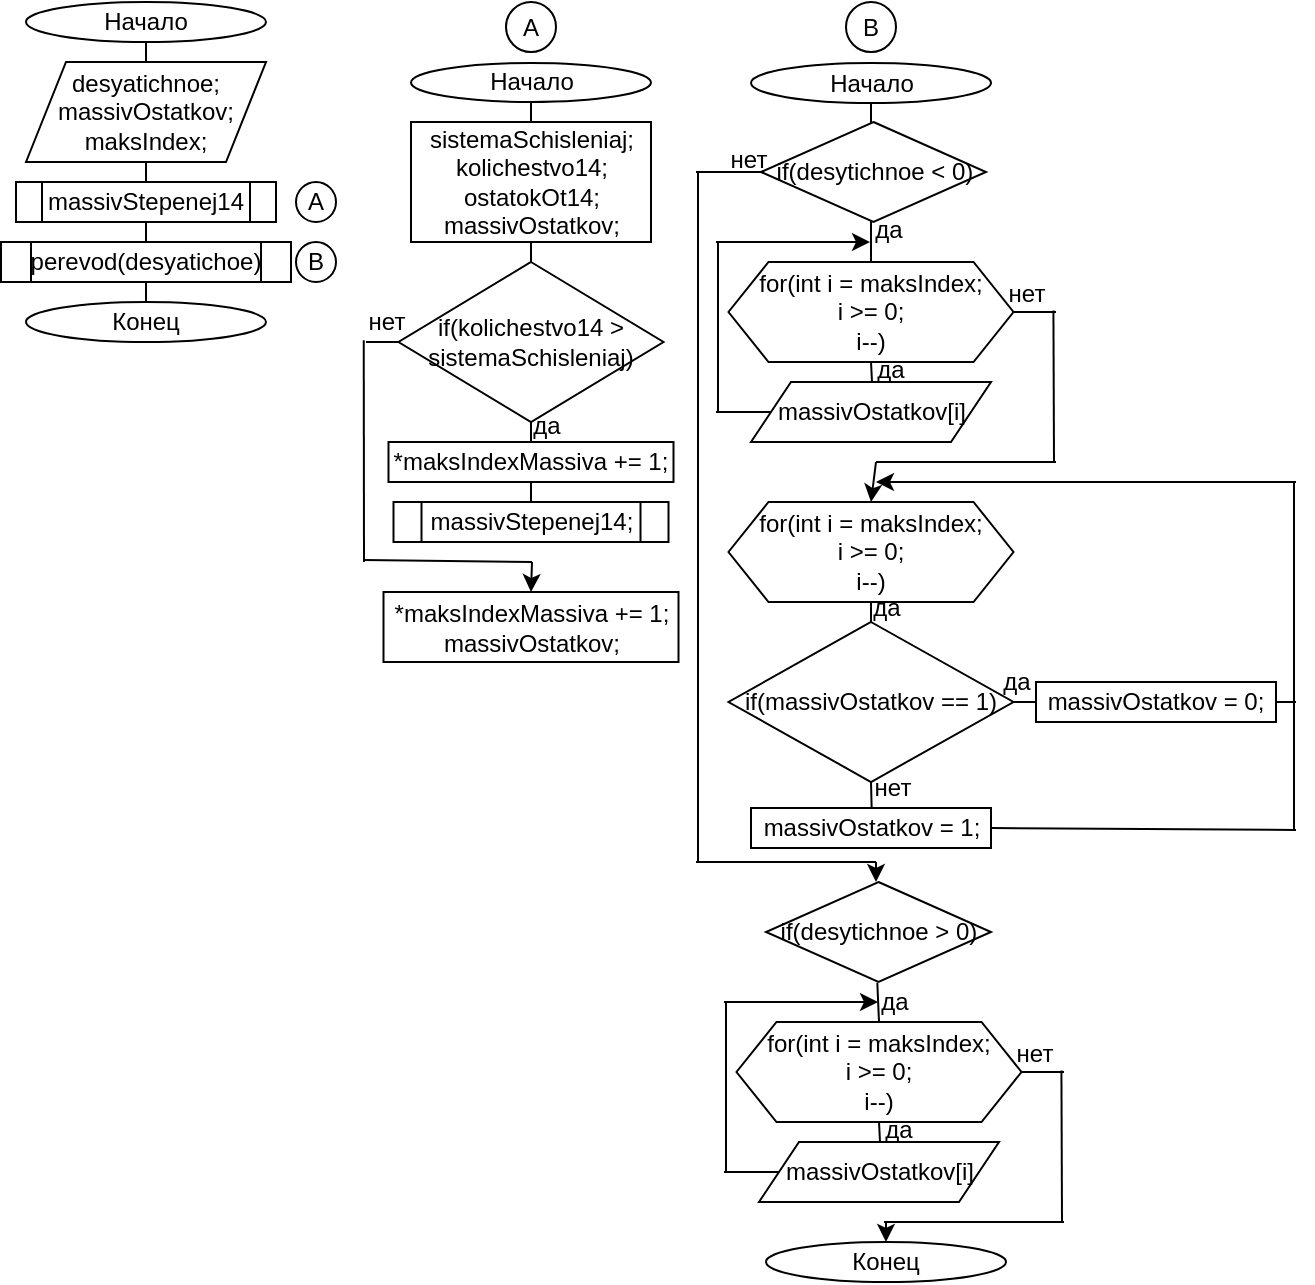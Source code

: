 <mxfile version="13.6.2" type="device"><diagram id="afgtZUwImi_y-dXwXebZ" name="Page-1"><mxGraphModel dx="1764" dy="1196" grid="1" gridSize="10" guides="1" tooltips="1" connect="1" arrows="1" fold="1" page="1" pageScale="1" pageWidth="850" pageHeight="1100" math="0" shadow="0"><root><mxCell id="0"/><mxCell id="1" parent="0"/><mxCell id="FhnUUn3YxC6OKS-sm7Uv-2" value="Начало" style="ellipse;whiteSpace=wrap;html=1;" vertex="1" parent="1"><mxGeometry x="-835" y="10" width="120" height="20" as="geometry"/></mxCell><mxCell id="FhnUUn3YxC6OKS-sm7Uv-3" value="desyatichnoe;&lt;br&gt;massivOstatkov;&lt;br&gt;maksIndex;" style="shape=parallelogram;perimeter=parallelogramPerimeter;whiteSpace=wrap;html=1;fixedSize=1;" vertex="1" parent="1"><mxGeometry x="-835" y="40" width="120" height="50" as="geometry"/></mxCell><mxCell id="FhnUUn3YxC6OKS-sm7Uv-5" value="massivStepenej14" style="shape=process;whiteSpace=wrap;html=1;backgroundOutline=1;" vertex="1" parent="1"><mxGeometry x="-840" y="100" width="130" height="20" as="geometry"/></mxCell><mxCell id="FhnUUn3YxC6OKS-sm7Uv-6" value="perevod(desyatichoe)" style="shape=process;whiteSpace=wrap;html=1;backgroundOutline=1;" vertex="1" parent="1"><mxGeometry x="-847.5" y="130" width="145" height="20" as="geometry"/></mxCell><mxCell id="FhnUUn3YxC6OKS-sm7Uv-7" value="Конец" style="ellipse;whiteSpace=wrap;html=1;" vertex="1" parent="1"><mxGeometry x="-835" y="160" width="120" height="20" as="geometry"/></mxCell><mxCell id="FhnUUn3YxC6OKS-sm7Uv-8" value="" style="endArrow=none;html=1;entryX=0.5;entryY=1;entryDx=0;entryDy=0;exitX=0.5;exitY=0;exitDx=0;exitDy=0;" edge="1" parent="1" source="FhnUUn3YxC6OKS-sm7Uv-3" target="FhnUUn3YxC6OKS-sm7Uv-2"><mxGeometry width="50" height="50" relative="1" as="geometry"><mxPoint x="-765" y="150" as="sourcePoint"/><mxPoint x="-715" y="100" as="targetPoint"/></mxGeometry></mxCell><mxCell id="FhnUUn3YxC6OKS-sm7Uv-9" value="" style="endArrow=none;html=1;entryX=0.5;entryY=1;entryDx=0;entryDy=0;exitX=0.5;exitY=0;exitDx=0;exitDy=0;" edge="1" parent="1" source="FhnUUn3YxC6OKS-sm7Uv-5" target="FhnUUn3YxC6OKS-sm7Uv-3"><mxGeometry width="50" height="50" relative="1" as="geometry"><mxPoint x="-765" y="150" as="sourcePoint"/><mxPoint x="-715" y="100" as="targetPoint"/></mxGeometry></mxCell><mxCell id="FhnUUn3YxC6OKS-sm7Uv-10" value="" style="endArrow=none;html=1;entryX=0.5;entryY=1;entryDx=0;entryDy=0;exitX=0.5;exitY=0;exitDx=0;exitDy=0;" edge="1" parent="1" source="FhnUUn3YxC6OKS-sm7Uv-6" target="FhnUUn3YxC6OKS-sm7Uv-5"><mxGeometry width="50" height="50" relative="1" as="geometry"><mxPoint x="-765" y="150" as="sourcePoint"/><mxPoint x="-715" y="100" as="targetPoint"/></mxGeometry></mxCell><mxCell id="FhnUUn3YxC6OKS-sm7Uv-11" value="" style="endArrow=none;html=1;exitX=0.5;exitY=0;exitDx=0;exitDy=0;entryX=0.5;entryY=1;entryDx=0;entryDy=0;" edge="1" parent="1" source="FhnUUn3YxC6OKS-sm7Uv-7" target="FhnUUn3YxC6OKS-sm7Uv-6"><mxGeometry width="50" height="50" relative="1" as="geometry"><mxPoint x="-765" y="150" as="sourcePoint"/><mxPoint x="-715" y="100" as="targetPoint"/></mxGeometry></mxCell><mxCell id="FhnUUn3YxC6OKS-sm7Uv-12" value="A" style="ellipse;whiteSpace=wrap;html=1;aspect=fixed;" vertex="1" parent="1"><mxGeometry x="-595" y="10" width="25" height="25" as="geometry"/></mxCell><mxCell id="FhnUUn3YxC6OKS-sm7Uv-13" value="Начало" style="ellipse;whiteSpace=wrap;html=1;" vertex="1" parent="1"><mxGeometry x="-642.5" y="40.5" width="120" height="19.5" as="geometry"/></mxCell><mxCell id="FhnUUn3YxC6OKS-sm7Uv-14" value="" style="endArrow=none;html=1;entryX=0.5;entryY=1;entryDx=0;entryDy=0;exitX=0.5;exitY=0;exitDx=0;exitDy=0;" edge="1" parent="1" source="FhnUUn3YxC6OKS-sm7Uv-15" target="FhnUUn3YxC6OKS-sm7Uv-13"><mxGeometry width="50" height="50" relative="1" as="geometry"><mxPoint x="-645" y="200" as="sourcePoint"/><mxPoint x="-595" y="150" as="targetPoint"/></mxGeometry></mxCell><mxCell id="FhnUUn3YxC6OKS-sm7Uv-15" value="sistemaSchisleniaj;&lt;br&gt;kolichestvo14;&lt;br&gt;ostatokOt14;&lt;br&gt;massivOstatkov;" style="rounded=0;whiteSpace=wrap;html=1;" vertex="1" parent="1"><mxGeometry x="-642.5" y="70" width="120" height="60" as="geometry"/></mxCell><mxCell id="FhnUUn3YxC6OKS-sm7Uv-16" value="if(kolichestvo14 &amp;gt; sistemaSchisleniaj)" style="rhombus;whiteSpace=wrap;html=1;" vertex="1" parent="1"><mxGeometry x="-648.75" y="140" width="132.5" height="80" as="geometry"/></mxCell><mxCell id="FhnUUn3YxC6OKS-sm7Uv-17" value="" style="endArrow=none;html=1;exitX=0.5;exitY=1;exitDx=0;exitDy=0;entryX=0.5;entryY=0;entryDx=0;entryDy=0;" edge="1" parent="1" source="FhnUUn3YxC6OKS-sm7Uv-16" target="FhnUUn3YxC6OKS-sm7Uv-19"><mxGeometry width="50" height="50" relative="1" as="geometry"><mxPoint x="-595" y="210" as="sourcePoint"/><mxPoint x="-582" y="230" as="targetPoint"/></mxGeometry></mxCell><mxCell id="FhnUUn3YxC6OKS-sm7Uv-18" value="да" style="text;html=1;align=center;verticalAlign=middle;resizable=0;points=[];autosize=1;" vertex="1" parent="1"><mxGeometry x="-590" y="212" width="30" height="20" as="geometry"/></mxCell><mxCell id="FhnUUn3YxC6OKS-sm7Uv-19" value="*maksIndexMassiva += 1;" style="rounded=0;whiteSpace=wrap;html=1;" vertex="1" parent="1"><mxGeometry x="-653.75" y="230" width="142.5" height="20" as="geometry"/></mxCell><mxCell id="FhnUUn3YxC6OKS-sm7Uv-20" value="massivStepenej14;" style="shape=process;whiteSpace=wrap;html=1;backgroundOutline=1;" vertex="1" parent="1"><mxGeometry x="-651.25" y="260" width="137.5" height="20" as="geometry"/></mxCell><mxCell id="FhnUUn3YxC6OKS-sm7Uv-21" value="" style="endArrow=none;html=1;entryX=0.5;entryY=1;entryDx=0;entryDy=0;exitX=0.5;exitY=0;exitDx=0;exitDy=0;" edge="1" parent="1" source="FhnUUn3YxC6OKS-sm7Uv-20" target="FhnUUn3YxC6OKS-sm7Uv-19"><mxGeometry width="50" height="50" relative="1" as="geometry"><mxPoint x="-595" y="270" as="sourcePoint"/><mxPoint x="-545" y="220" as="targetPoint"/></mxGeometry></mxCell><mxCell id="FhnUUn3YxC6OKS-sm7Uv-22" value="" style="endArrow=none;html=1;entryX=0;entryY=0.5;entryDx=0;entryDy=0;" edge="1" parent="1" target="FhnUUn3YxC6OKS-sm7Uv-16"><mxGeometry width="50" height="50" relative="1" as="geometry"><mxPoint x="-665" y="180" as="sourcePoint"/><mxPoint x="-555" y="220" as="targetPoint"/></mxGeometry></mxCell><mxCell id="FhnUUn3YxC6OKS-sm7Uv-23" value="нет" style="text;html=1;align=center;verticalAlign=middle;resizable=0;points=[];autosize=1;" vertex="1" parent="1"><mxGeometry x="-670" y="160" width="30" height="20" as="geometry"/></mxCell><mxCell id="FhnUUn3YxC6OKS-sm7Uv-24" value="" style="endArrow=none;html=1;entryX=0.129;entryY=0.957;entryDx=0;entryDy=0;entryPerimeter=0;" edge="1" parent="1" target="FhnUUn3YxC6OKS-sm7Uv-23"><mxGeometry width="50" height="50" relative="1" as="geometry"><mxPoint x="-666" y="290" as="sourcePoint"/><mxPoint x="-555" y="220" as="targetPoint"/></mxGeometry></mxCell><mxCell id="FhnUUn3YxC6OKS-sm7Uv-25" value="" style="endArrow=none;html=1;" edge="1" parent="1"><mxGeometry width="50" height="50" relative="1" as="geometry"><mxPoint x="-666" y="289" as="sourcePoint"/><mxPoint x="-582" y="290" as="targetPoint"/></mxGeometry></mxCell><mxCell id="FhnUUn3YxC6OKS-sm7Uv-26" value="" style="endArrow=classic;html=1;entryX=0.5;entryY=0;entryDx=0;entryDy=0;" edge="1" parent="1" target="FhnUUn3YxC6OKS-sm7Uv-27"><mxGeometry width="50" height="50" relative="1" as="geometry"><mxPoint x="-582" y="290" as="sourcePoint"/><mxPoint x="-585" y="300" as="targetPoint"/></mxGeometry></mxCell><mxCell id="FhnUUn3YxC6OKS-sm7Uv-27" value="*maksIndexMassiva += 1;&lt;br&gt;massivOstatkov;" style="rounded=0;whiteSpace=wrap;html=1;" vertex="1" parent="1"><mxGeometry x="-656.25" y="305" width="147.5" height="35" as="geometry"/></mxCell><mxCell id="FhnUUn3YxC6OKS-sm7Uv-28" value="" style="endArrow=none;html=1;entryX=0.5;entryY=1;entryDx=0;entryDy=0;exitX=0.5;exitY=0;exitDx=0;exitDy=0;" edge="1" parent="1" source="FhnUUn3YxC6OKS-sm7Uv-16" target="FhnUUn3YxC6OKS-sm7Uv-15"><mxGeometry width="50" height="50" relative="1" as="geometry"><mxPoint x="-605" y="190" as="sourcePoint"/><mxPoint x="-555" y="140" as="targetPoint"/></mxGeometry></mxCell><mxCell id="FhnUUn3YxC6OKS-sm7Uv-30" value="A" style="ellipse;whiteSpace=wrap;html=1;aspect=fixed;" vertex="1" parent="1"><mxGeometry x="-700" y="100" width="20" height="20" as="geometry"/></mxCell><mxCell id="FhnUUn3YxC6OKS-sm7Uv-31" value="B" style="ellipse;whiteSpace=wrap;html=1;aspect=fixed;" vertex="1" parent="1"><mxGeometry x="-700" y="130" width="20" height="20" as="geometry"/></mxCell><mxCell id="FhnUUn3YxC6OKS-sm7Uv-33" value="B" style="ellipse;whiteSpace=wrap;html=1;aspect=fixed;" vertex="1" parent="1"><mxGeometry x="-425" y="10" width="25" height="25" as="geometry"/></mxCell><mxCell id="FhnUUn3YxC6OKS-sm7Uv-34" value="Начало" style="ellipse;whiteSpace=wrap;html=1;" vertex="1" parent="1"><mxGeometry x="-472.5" y="40.5" width="120" height="20" as="geometry"/></mxCell><mxCell id="FhnUUn3YxC6OKS-sm7Uv-35" value="for(int i = maksIndex;&lt;br&gt;i &amp;gt;= 0;&lt;br&gt;i--)" style="shape=hexagon;perimeter=hexagonPerimeter2;whiteSpace=wrap;html=1;fixedSize=1;" vertex="1" parent="1"><mxGeometry x="-483.75" y="140" width="142.5" height="50" as="geometry"/></mxCell><mxCell id="FhnUUn3YxC6OKS-sm7Uv-36" value="" style="endArrow=none;html=1;entryX=0.5;entryY=1;entryDx=0;entryDy=0;" edge="1" parent="1" target="FhnUUn3YxC6OKS-sm7Uv-35"><mxGeometry width="50" height="50" relative="1" as="geometry"><mxPoint x="-412" y="200" as="sourcePoint"/><mxPoint x="-430" y="200" as="targetPoint"/></mxGeometry></mxCell><mxCell id="FhnUUn3YxC6OKS-sm7Uv-37" value="да" style="text;html=1;align=center;verticalAlign=middle;resizable=0;points=[];autosize=1;" vertex="1" parent="1"><mxGeometry x="-418" y="184" width="30" height="20" as="geometry"/></mxCell><mxCell id="FhnUUn3YxC6OKS-sm7Uv-38" value="massivOstatkov[i]" style="shape=parallelogram;perimeter=parallelogramPerimeter;whiteSpace=wrap;html=1;fixedSize=1;" vertex="1" parent="1"><mxGeometry x="-472.5" y="200" width="120" height="30" as="geometry"/></mxCell><mxCell id="FhnUUn3YxC6OKS-sm7Uv-39" value="" style="endArrow=none;html=1;exitX=0;exitY=0.5;exitDx=0;exitDy=0;" edge="1" parent="1" source="FhnUUn3YxC6OKS-sm7Uv-38"><mxGeometry width="50" height="50" relative="1" as="geometry"><mxPoint x="-470" y="250" as="sourcePoint"/><mxPoint x="-490" y="215" as="targetPoint"/></mxGeometry></mxCell><mxCell id="FhnUUn3YxC6OKS-sm7Uv-40" value="" style="endArrow=none;html=1;" edge="1" parent="1"><mxGeometry width="50" height="50" relative="1" as="geometry"><mxPoint x="-489" y="215" as="sourcePoint"/><mxPoint x="-489" y="130" as="targetPoint"/></mxGeometry></mxCell><mxCell id="FhnUUn3YxC6OKS-sm7Uv-41" value="" style="endArrow=none;html=1;entryX=0.5;entryY=1;entryDx=0;entryDy=0;exitX=0.5;exitY=0;exitDx=0;exitDy=0;" edge="1" parent="1" source="FhnUUn3YxC6OKS-sm7Uv-35" target="FhnUUn3YxC6OKS-sm7Uv-34"><mxGeometry width="50" height="50" relative="1" as="geometry"><mxPoint x="-470" y="190" as="sourcePoint"/><mxPoint x="-420" y="140" as="targetPoint"/></mxGeometry></mxCell><mxCell id="FhnUUn3YxC6OKS-sm7Uv-42" value="" style="endArrow=classic;html=1;" edge="1" parent="1"><mxGeometry width="50" height="50" relative="1" as="geometry"><mxPoint x="-490" y="130" as="sourcePoint"/><mxPoint x="-413" y="130" as="targetPoint"/></mxGeometry></mxCell><mxCell id="FhnUUn3YxC6OKS-sm7Uv-43" value="" style="endArrow=none;html=1;entryX=1;entryY=0.5;entryDx=0;entryDy=0;" edge="1" parent="1" target="FhnUUn3YxC6OKS-sm7Uv-35"><mxGeometry width="50" height="50" relative="1" as="geometry"><mxPoint x="-320" y="165" as="sourcePoint"/><mxPoint x="-390" y="220" as="targetPoint"/></mxGeometry></mxCell><mxCell id="FhnUUn3YxC6OKS-sm7Uv-44" value="нет" style="text;html=1;align=center;verticalAlign=middle;resizable=0;points=[];autosize=1;" vertex="1" parent="1"><mxGeometry x="-350" y="146" width="30" height="20" as="geometry"/></mxCell><mxCell id="FhnUUn3YxC6OKS-sm7Uv-45" value="" style="endArrow=none;html=1;entryX=0.957;entryY=0.914;entryDx=0;entryDy=0;entryPerimeter=0;" edge="1" parent="1" target="FhnUUn3YxC6OKS-sm7Uv-44"><mxGeometry width="50" height="50" relative="1" as="geometry"><mxPoint x="-321" y="240" as="sourcePoint"/><mxPoint x="-310" y="180" as="targetPoint"/></mxGeometry></mxCell><mxCell id="FhnUUn3YxC6OKS-sm7Uv-46" value="" style="endArrow=none;html=1;" edge="1" parent="1"><mxGeometry width="50" height="50" relative="1" as="geometry"><mxPoint x="-410" y="240" as="sourcePoint"/><mxPoint x="-320" y="240" as="targetPoint"/></mxGeometry></mxCell><mxCell id="FhnUUn3YxC6OKS-sm7Uv-47" value="" style="endArrow=classic;html=1;entryX=0.5;entryY=0;entryDx=0;entryDy=0;" edge="1" parent="1" target="FhnUUn3YxC6OKS-sm7Uv-48"><mxGeometry width="50" height="50" relative="1" as="geometry"><mxPoint x="-410" y="240" as="sourcePoint"/><mxPoint x="-410" y="250" as="targetPoint"/></mxGeometry></mxCell><mxCell id="FhnUUn3YxC6OKS-sm7Uv-48" value="for(int i = maksIndex;&lt;br&gt;i &amp;gt;= 0;&lt;br&gt;i--)" style="shape=hexagon;perimeter=hexagonPerimeter2;whiteSpace=wrap;html=1;fixedSize=1;" vertex="1" parent="1"><mxGeometry x="-483.75" y="260" width="142.5" height="50" as="geometry"/></mxCell><mxCell id="FhnUUn3YxC6OKS-sm7Uv-49" value="" style="endArrow=none;html=1;entryX=0.5;entryY=1;entryDx=0;entryDy=0;exitX=0.5;exitY=0;exitDx=0;exitDy=0;" edge="1" parent="1" source="FhnUUn3YxC6OKS-sm7Uv-50" target="FhnUUn3YxC6OKS-sm7Uv-48"><mxGeometry width="50" height="50" relative="1" as="geometry"><mxPoint x="-410" y="340" as="sourcePoint"/><mxPoint x="-390" y="320" as="targetPoint"/></mxGeometry></mxCell><mxCell id="FhnUUn3YxC6OKS-sm7Uv-50" value="if(massivOstatkov == 1)" style="rhombus;whiteSpace=wrap;html=1;" vertex="1" parent="1"><mxGeometry x="-483.75" y="320" width="142.5" height="80" as="geometry"/></mxCell><mxCell id="FhnUUn3YxC6OKS-sm7Uv-52" value="да" style="text;html=1;align=center;verticalAlign=middle;resizable=0;points=[];autosize=1;" vertex="1" parent="1"><mxGeometry x="-420" y="303" width="30" height="20" as="geometry"/></mxCell><mxCell id="FhnUUn3YxC6OKS-sm7Uv-53" value="" style="endArrow=none;html=1;exitX=1;exitY=0.5;exitDx=0;exitDy=0;" edge="1" parent="1" source="FhnUUn3YxC6OKS-sm7Uv-50"><mxGeometry width="50" height="50" relative="1" as="geometry"><mxPoint x="-360" y="360" as="sourcePoint"/><mxPoint x="-330" y="360" as="targetPoint"/></mxGeometry></mxCell><mxCell id="FhnUUn3YxC6OKS-sm7Uv-54" value="да" style="text;html=1;align=center;verticalAlign=middle;resizable=0;points=[];autosize=1;" vertex="1" parent="1"><mxGeometry x="-355" y="340" width="30" height="20" as="geometry"/></mxCell><mxCell id="FhnUUn3YxC6OKS-sm7Uv-55" value="massivOstatkov = 0;" style="rounded=0;whiteSpace=wrap;html=1;" vertex="1" parent="1"><mxGeometry x="-330" y="350" width="120" height="20" as="geometry"/></mxCell><mxCell id="FhnUUn3YxC6OKS-sm7Uv-57" value="" style="endArrow=classic;html=1;" edge="1" parent="1"><mxGeometry width="50" height="50" relative="1" as="geometry"><mxPoint x="-200" y="250" as="sourcePoint"/><mxPoint x="-410" y="250" as="targetPoint"/></mxGeometry></mxCell><mxCell id="FhnUUn3YxC6OKS-sm7Uv-58" value="" style="endArrow=none;html=1;entryX=0.5;entryY=1;entryDx=0;entryDy=0;" edge="1" parent="1" target="FhnUUn3YxC6OKS-sm7Uv-50"><mxGeometry width="50" height="50" relative="1" as="geometry"><mxPoint x="-412" y="420" as="sourcePoint"/><mxPoint x="-350" y="370" as="targetPoint"/></mxGeometry></mxCell><mxCell id="FhnUUn3YxC6OKS-sm7Uv-60" value="нет" style="text;html=1;align=center;verticalAlign=middle;resizable=0;points=[];autosize=1;" vertex="1" parent="1"><mxGeometry x="-417" y="393" width="30" height="20" as="geometry"/></mxCell><mxCell id="FhnUUn3YxC6OKS-sm7Uv-61" value="massivOstatkov = 1;" style="rounded=0;whiteSpace=wrap;html=1;" vertex="1" parent="1"><mxGeometry x="-472.5" y="413" width="120" height="20" as="geometry"/></mxCell><mxCell id="FhnUUn3YxC6OKS-sm7Uv-62" value="" style="endArrow=none;html=1;exitX=1;exitY=0.5;exitDx=0;exitDy=0;" edge="1" parent="1" source="FhnUUn3YxC6OKS-sm7Uv-61"><mxGeometry width="50" height="50" relative="1" as="geometry"><mxPoint x="-310" y="430" as="sourcePoint"/><mxPoint x="-200" y="424" as="targetPoint"/></mxGeometry></mxCell><mxCell id="FhnUUn3YxC6OKS-sm7Uv-63" value="" style="endArrow=none;html=1;" edge="1" parent="1"><mxGeometry width="50" height="50" relative="1" as="geometry"><mxPoint x="-201" y="424" as="sourcePoint"/><mxPoint x="-201" y="250" as="targetPoint"/></mxGeometry></mxCell><mxCell id="FhnUUn3YxC6OKS-sm7Uv-64" value="" style="endArrow=none;html=1;entryX=1;entryY=0.5;entryDx=0;entryDy=0;" edge="1" parent="1" target="FhnUUn3YxC6OKS-sm7Uv-55"><mxGeometry width="50" height="50" relative="1" as="geometry"><mxPoint x="-200" y="360" as="sourcePoint"/><mxPoint x="-230" y="380" as="targetPoint"/></mxGeometry></mxCell><mxCell id="FhnUUn3YxC6OKS-sm7Uv-65" value="if(desytichnoe &amp;lt; 0)" style="rhombus;whiteSpace=wrap;html=1;" vertex="1" parent="1"><mxGeometry x="-467.5" y="70" width="112.5" height="50" as="geometry"/></mxCell><mxCell id="FhnUUn3YxC6OKS-sm7Uv-66" value="да" style="text;html=1;align=center;verticalAlign=middle;resizable=0;points=[];autosize=1;" vertex="1" parent="1"><mxGeometry x="-419" y="114" width="30" height="20" as="geometry"/></mxCell><mxCell id="FhnUUn3YxC6OKS-sm7Uv-67" value="" style="endArrow=none;html=1;entryX=0;entryY=0.5;entryDx=0;entryDy=0;" edge="1" parent="1" target="FhnUUn3YxC6OKS-sm7Uv-65"><mxGeometry width="50" height="50" relative="1" as="geometry"><mxPoint x="-500" y="95" as="sourcePoint"/><mxPoint x="-380" y="230" as="targetPoint"/></mxGeometry></mxCell><mxCell id="FhnUUn3YxC6OKS-sm7Uv-68" value="нет" style="text;html=1;align=center;verticalAlign=middle;resizable=0;points=[];autosize=1;" vertex="1" parent="1"><mxGeometry x="-489" y="79" width="30" height="20" as="geometry"/></mxCell><mxCell id="FhnUUn3YxC6OKS-sm7Uv-69" value="" style="endArrow=none;html=1;" edge="1" parent="1"><mxGeometry width="50" height="50" relative="1" as="geometry"><mxPoint x="-499" y="440" as="sourcePoint"/><mxPoint x="-499" y="95" as="targetPoint"/></mxGeometry></mxCell><mxCell id="FhnUUn3YxC6OKS-sm7Uv-70" value="" style="endArrow=none;html=1;" edge="1" parent="1"><mxGeometry width="50" height="50" relative="1" as="geometry"><mxPoint x="-500" y="440" as="sourcePoint"/><mxPoint x="-410" y="440" as="targetPoint"/></mxGeometry></mxCell><mxCell id="FhnUUn3YxC6OKS-sm7Uv-71" value="" style="endArrow=classic;html=1;" edge="1" parent="1"><mxGeometry width="50" height="50" relative="1" as="geometry"><mxPoint x="-410" y="440" as="sourcePoint"/><mxPoint x="-410" y="450" as="targetPoint"/></mxGeometry></mxCell><mxCell id="FhnUUn3YxC6OKS-sm7Uv-72" value="if(desytichnoe &amp;gt; 0)" style="rhombus;whiteSpace=wrap;html=1;" vertex="1" parent="1"><mxGeometry x="-465" y="450" width="112.5" height="50" as="geometry"/></mxCell><mxCell id="FhnUUn3YxC6OKS-sm7Uv-73" value="for(int i = maksIndex;&lt;br&gt;i &amp;gt;= 0;&lt;br&gt;i--)" style="shape=hexagon;perimeter=hexagonPerimeter2;whiteSpace=wrap;html=1;fixedSize=1;" vertex="1" parent="1"><mxGeometry x="-479.75" y="520" width="142.5" height="50" as="geometry"/></mxCell><mxCell id="FhnUUn3YxC6OKS-sm7Uv-74" value="" style="endArrow=none;html=1;entryX=0.5;entryY=1;entryDx=0;entryDy=0;" edge="1" parent="1" target="FhnUUn3YxC6OKS-sm7Uv-73"><mxGeometry width="50" height="50" relative="1" as="geometry"><mxPoint x="-408" y="580" as="sourcePoint"/><mxPoint x="-426" y="580" as="targetPoint"/></mxGeometry></mxCell><mxCell id="FhnUUn3YxC6OKS-sm7Uv-75" value="да" style="text;html=1;align=center;verticalAlign=middle;resizable=0;points=[];autosize=1;" vertex="1" parent="1"><mxGeometry x="-414" y="564" width="30" height="20" as="geometry"/></mxCell><mxCell id="FhnUUn3YxC6OKS-sm7Uv-76" value="massivOstatkov[i]" style="shape=parallelogram;perimeter=parallelogramPerimeter;whiteSpace=wrap;html=1;fixedSize=1;" vertex="1" parent="1"><mxGeometry x="-468.5" y="580" width="120" height="30" as="geometry"/></mxCell><mxCell id="FhnUUn3YxC6OKS-sm7Uv-77" value="" style="endArrow=none;html=1;exitX=0;exitY=0.5;exitDx=0;exitDy=0;" edge="1" parent="1" source="FhnUUn3YxC6OKS-sm7Uv-76"><mxGeometry width="50" height="50" relative="1" as="geometry"><mxPoint x="-466" y="630" as="sourcePoint"/><mxPoint x="-486" y="595" as="targetPoint"/></mxGeometry></mxCell><mxCell id="FhnUUn3YxC6OKS-sm7Uv-78" value="" style="endArrow=none;html=1;" edge="1" parent="1"><mxGeometry width="50" height="50" relative="1" as="geometry"><mxPoint x="-485" y="595" as="sourcePoint"/><mxPoint x="-485" y="510" as="targetPoint"/></mxGeometry></mxCell><mxCell id="FhnUUn3YxC6OKS-sm7Uv-79" value="" style="endArrow=classic;html=1;" edge="1" parent="1"><mxGeometry width="50" height="50" relative="1" as="geometry"><mxPoint x="-486" y="510" as="sourcePoint"/><mxPoint x="-409" y="510" as="targetPoint"/></mxGeometry></mxCell><mxCell id="FhnUUn3YxC6OKS-sm7Uv-80" value="" style="endArrow=none;html=1;entryX=1;entryY=0.5;entryDx=0;entryDy=0;" edge="1" parent="1" target="FhnUUn3YxC6OKS-sm7Uv-73"><mxGeometry width="50" height="50" relative="1" as="geometry"><mxPoint x="-316.0" y="545" as="sourcePoint"/><mxPoint x="-386" y="600" as="targetPoint"/></mxGeometry></mxCell><mxCell id="FhnUUn3YxC6OKS-sm7Uv-81" value="нет" style="text;html=1;align=center;verticalAlign=middle;resizable=0;points=[];autosize=1;" vertex="1" parent="1"><mxGeometry x="-346" y="526" width="30" height="20" as="geometry"/></mxCell><mxCell id="FhnUUn3YxC6OKS-sm7Uv-82" value="" style="endArrow=none;html=1;entryX=0.957;entryY=0.914;entryDx=0;entryDy=0;entryPerimeter=0;" edge="1" parent="1" target="FhnUUn3YxC6OKS-sm7Uv-81"><mxGeometry width="50" height="50" relative="1" as="geometry"><mxPoint x="-317" y="620" as="sourcePoint"/><mxPoint x="-306" y="560" as="targetPoint"/></mxGeometry></mxCell><mxCell id="FhnUUn3YxC6OKS-sm7Uv-83" value="" style="endArrow=none;html=1;" edge="1" parent="1"><mxGeometry width="50" height="50" relative="1" as="geometry"><mxPoint x="-406" y="620" as="sourcePoint"/><mxPoint x="-316.0" y="620" as="targetPoint"/></mxGeometry></mxCell><mxCell id="FhnUUn3YxC6OKS-sm7Uv-84" value="да" style="text;html=1;align=center;verticalAlign=middle;resizable=0;points=[];autosize=1;" vertex="1" parent="1"><mxGeometry x="-416" y="500" width="30" height="20" as="geometry"/></mxCell><mxCell id="FhnUUn3YxC6OKS-sm7Uv-85" value="" style="endArrow=none;html=1;exitX=0.222;exitY=0.017;exitDx=0;exitDy=0;exitPerimeter=0;entryX=0.5;entryY=0;entryDx=0;entryDy=0;" edge="1" parent="1" source="FhnUUn3YxC6OKS-sm7Uv-84" target="FhnUUn3YxC6OKS-sm7Uv-73"><mxGeometry width="50" height="50" relative="1" as="geometry"><mxPoint x="-430" y="410" as="sourcePoint"/><mxPoint x="-380" y="360" as="targetPoint"/></mxGeometry></mxCell><mxCell id="FhnUUn3YxC6OKS-sm7Uv-86" value="" style="endArrow=classic;html=1;" edge="1" parent="1"><mxGeometry width="50" height="50" relative="1" as="geometry"><mxPoint x="-405" y="620" as="sourcePoint"/><mxPoint x="-405" y="630" as="targetPoint"/></mxGeometry></mxCell><mxCell id="FhnUUn3YxC6OKS-sm7Uv-87" value="Конец" style="ellipse;whiteSpace=wrap;html=1;" vertex="1" parent="1"><mxGeometry x="-465" y="630" width="120" height="20" as="geometry"/></mxCell></root></mxGraphModel></diagram></mxfile>